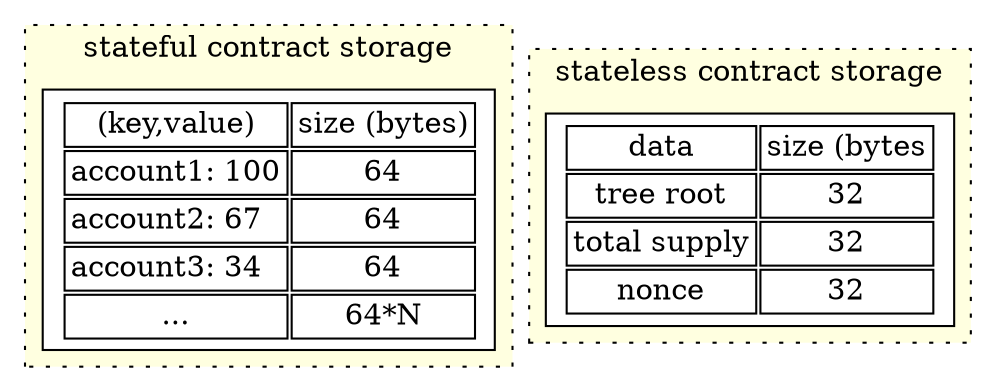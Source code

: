 digraph D {
	node [shape="box"];
		subgraph cluster01 {
		node [border="0"];
		label="stateful contract storage";
		style="dotted,filled";
		bgcolor="lightyellow";
		contractf [style="filled",fillcolor="white",label=<<table cellborder="1" border="0">
			<tr><td>(key,value)</td><td>size (bytes)</td></tr>
			<tr><td>account1: 100</td><td>64</td></tr>
			<tr><td align="left">account2: 67</td><td>64</td></tr>
			<tr><td align="left">account3: 34</td><td>64</td></tr>
			<tr><td>...</td><td>64*N</td></tr>
		</table>>]
	}

	subgraph cluster02 {
		label="stateless contract storage";
		style="dotted,filled";
		bgcolor="lightyellow";
		contractl [style="filled",fillcolor="white",label=<<table cellborder="1" border="0">
			<tr><td>data</td><td>size (bytes</td></tr>
			<tr><td>tree root</td><td>32</td></tr>
			<tr><td>total supply</td><td>32</td></tr>
			<tr><td>nonce</td><td>32</td></tr>
		</table>>]
	}
}

